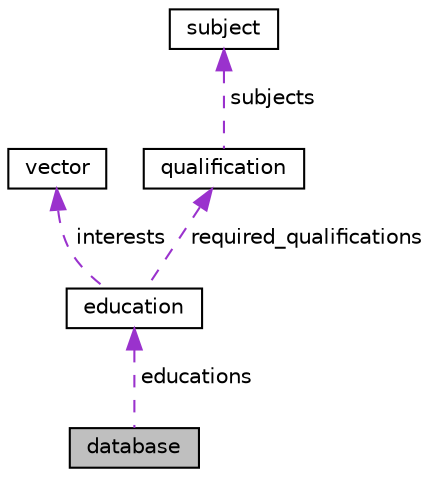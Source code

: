 digraph "database"
{
  edge [fontname="Helvetica",fontsize="10",labelfontname="Helvetica",labelfontsize="10"];
  node [fontname="Helvetica",fontsize="10",shape=record];
  Node1 [label="database",height=0.2,width=0.4,color="black", fillcolor="grey75", style="filled", fontcolor="black"];
  Node2 -> Node1 [dir="back",color="darkorchid3",fontsize="10",style="dashed",label=" educations" ,fontname="Helvetica"];
  Node2 [label="education",height=0.2,width=0.4,color="black", fillcolor="white", style="filled",URL="$structeducation.html",tooltip="Describes an education and all it requirements. "];
  Node3 -> Node2 [dir="back",color="darkorchid3",fontsize="10",style="dashed",label=" interests" ,fontname="Helvetica"];
  Node3 [label="vector",height=0.2,width=0.4,color="black", fillcolor="white", style="filled",URL="$structvector.html"];
  Node4 -> Node2 [dir="back",color="darkorchid3",fontsize="10",style="dashed",label=" required_qualifications" ,fontname="Helvetica"];
  Node4 [label="qualification",height=0.2,width=0.4,color="black", fillcolor="white", style="filled",URL="$structqualification.html"];
  Node5 -> Node4 [dir="back",color="darkorchid3",fontsize="10",style="dashed",label=" subjects" ,fontname="Helvetica"];
  Node5 [label="subject",height=0.2,width=0.4,color="black", fillcolor="white", style="filled",URL="$structsubject.html"];
}

